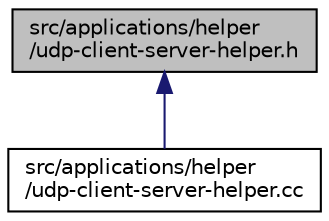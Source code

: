 digraph "src/applications/helper/udp-client-server-helper.h"
{
 // LATEX_PDF_SIZE
  edge [fontname="Helvetica",fontsize="10",labelfontname="Helvetica",labelfontsize="10"];
  node [fontname="Helvetica",fontsize="10",shape=record];
  Node1 [label="src/applications/helper\l/udp-client-server-helper.h",height=0.2,width=0.4,color="black", fillcolor="grey75", style="filled", fontcolor="black",tooltip=" "];
  Node1 -> Node2 [dir="back",color="midnightblue",fontsize="10",style="solid",fontname="Helvetica"];
  Node2 [label="src/applications/helper\l/udp-client-server-helper.cc",height=0.2,width=0.4,color="black", fillcolor="white", style="filled",URL="$udp-client-server-helper_8cc.html",tooltip=" "];
}
